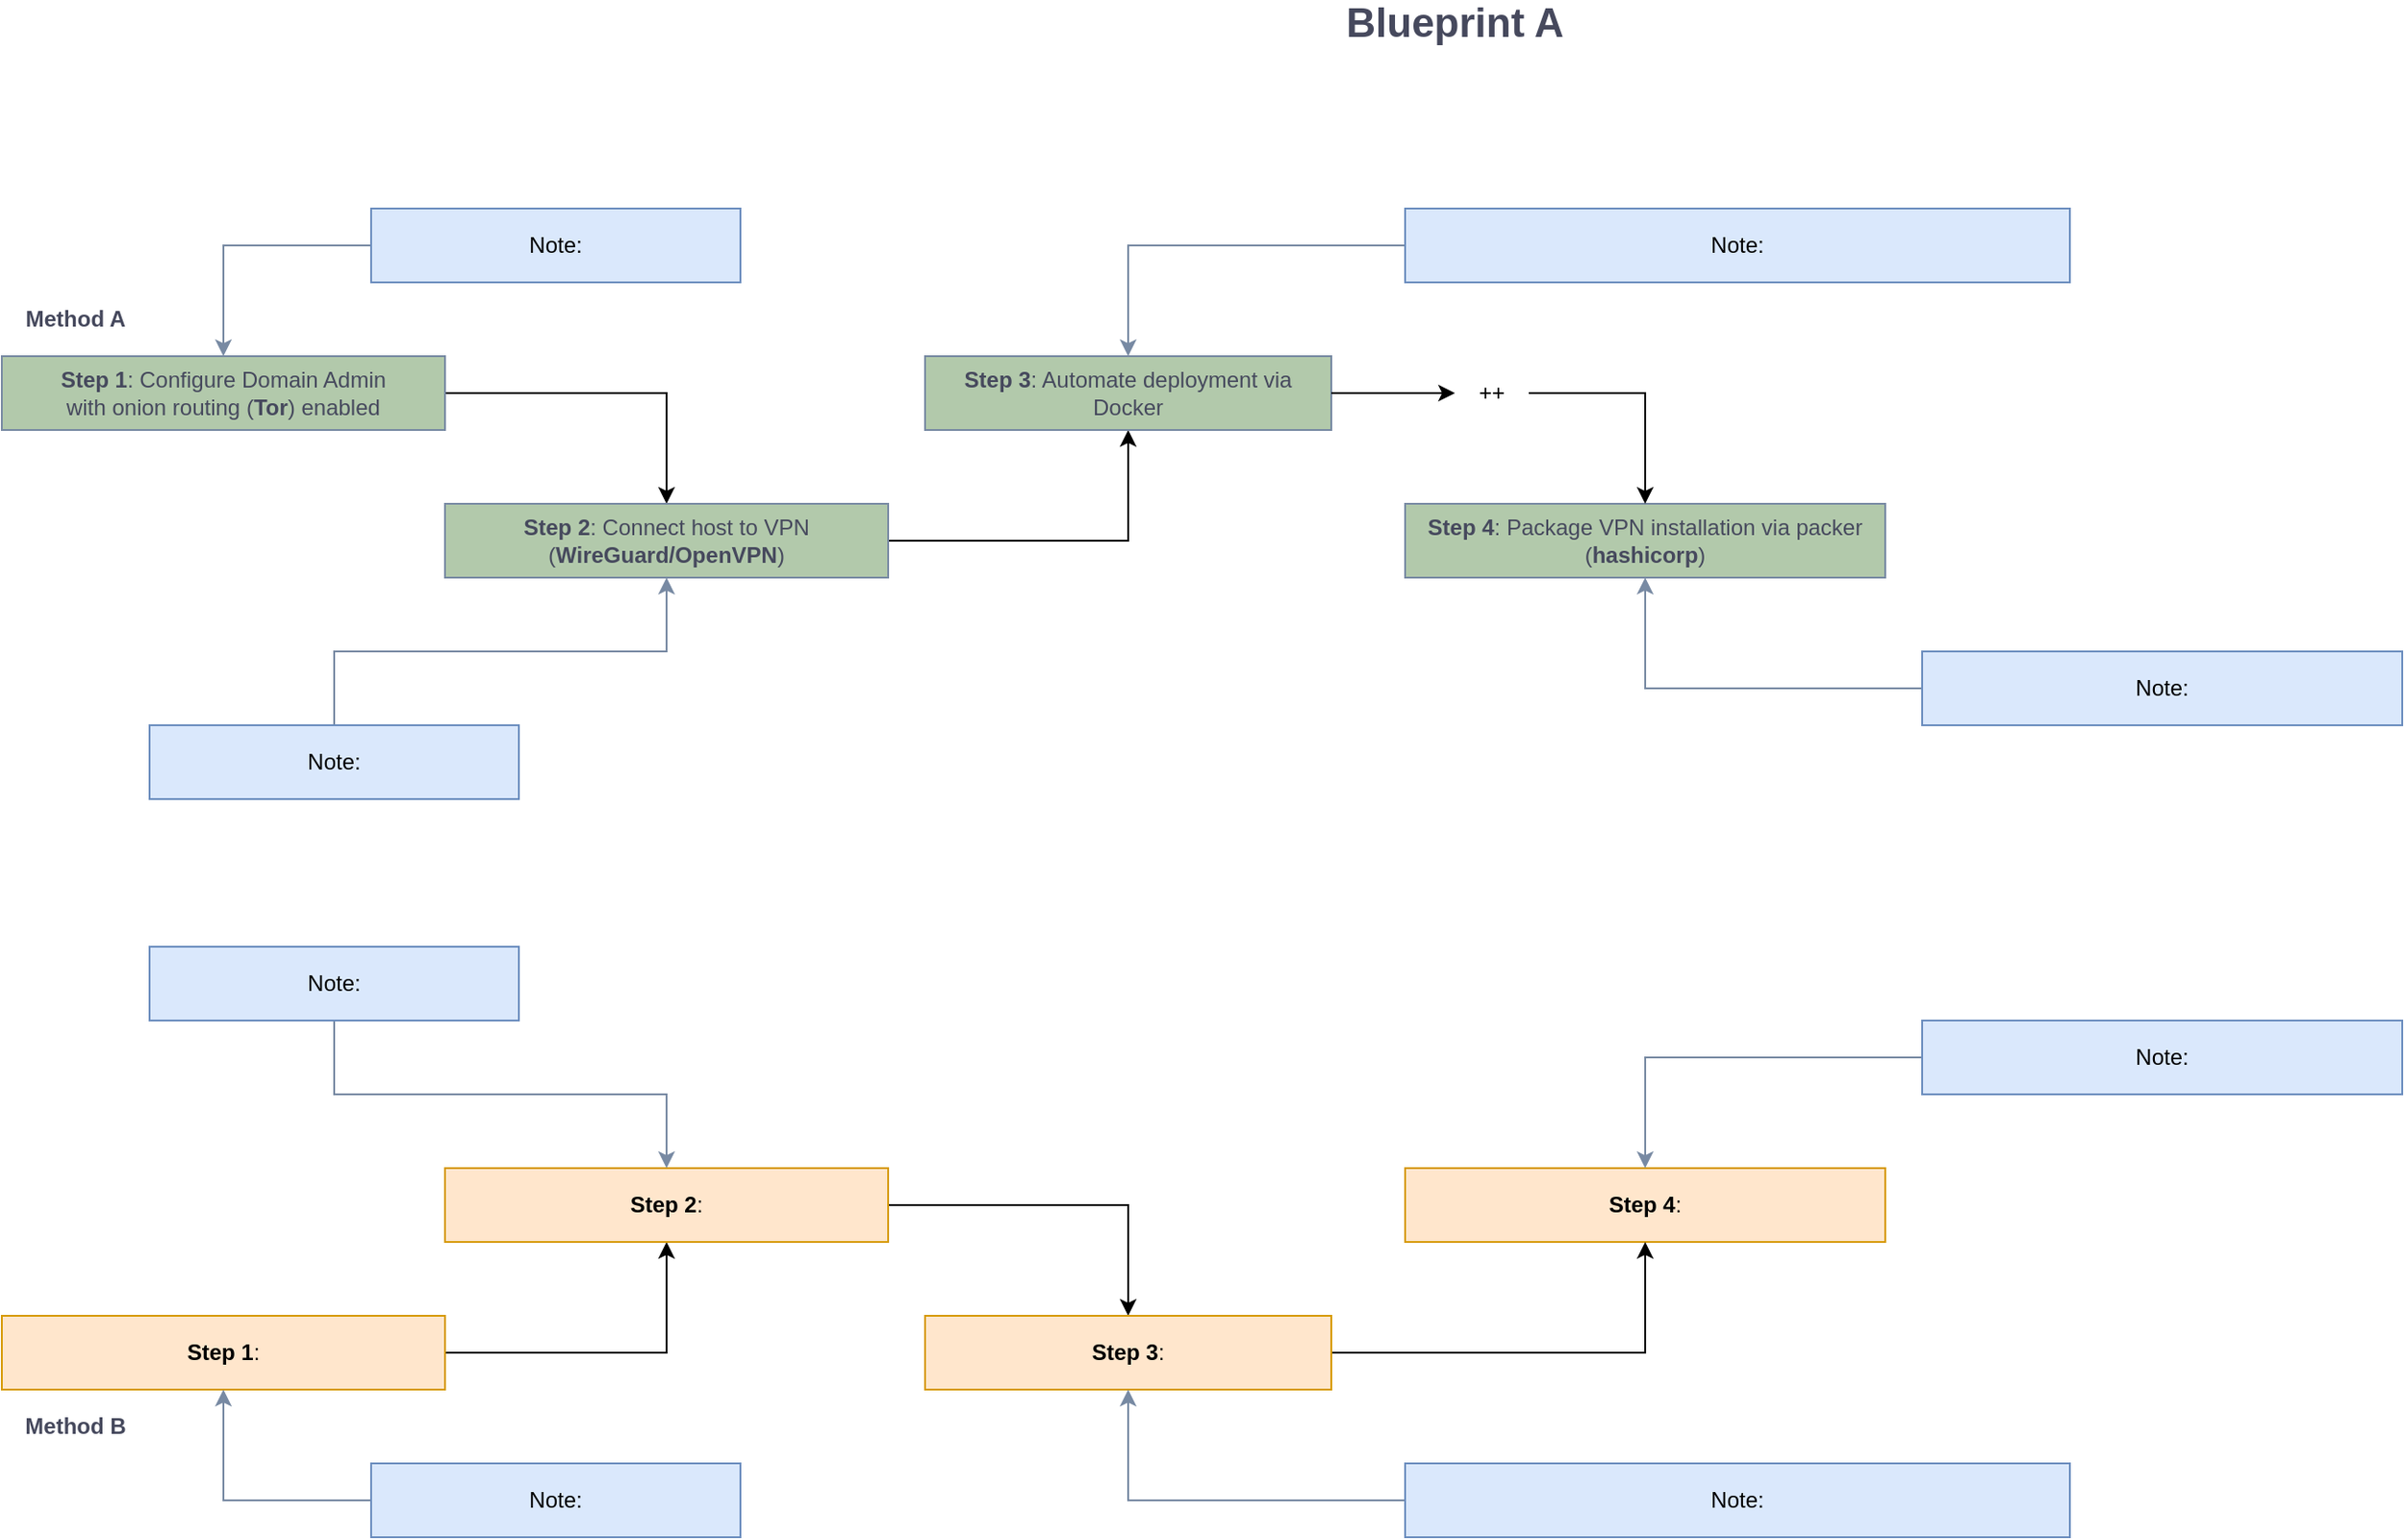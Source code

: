 <mxfile version="14.4.8" type="github">
  <diagram id="C5RBs43oDa-KdzZeNtuy" name="Page-1">
    <mxGraphModel dx="1717" dy="982" grid="1" gridSize="10" guides="1" tooltips="1" connect="1" arrows="1" fold="1" page="1" pageScale="1" pageWidth="1654" pageHeight="1169" math="0" shadow="0">
      <root>
        <mxCell id="WIyWlLk6GJQsqaUBKTNV-0" />
        <mxCell id="WIyWlLk6GJQsqaUBKTNV-1" parent="WIyWlLk6GJQsqaUBKTNV-0" />
        <mxCell id="1dI4HZFnmqrguRHLOIFw-21" style="edgeStyle=orthogonalEdgeStyle;rounded=0;sketch=0;orthogonalLoop=1;jettySize=auto;html=1;exitX=1;exitY=0.5;exitDx=0;exitDy=0;endArrow=classic;endFill=1;endSize=6;fontSize=12;fontColor=#46495D;" parent="WIyWlLk6GJQsqaUBKTNV-1" source="WIyWlLk6GJQsqaUBKTNV-3" target="1dI4HZFnmqrguRHLOIFw-9" edge="1">
          <mxGeometry relative="1" as="geometry" />
        </mxCell>
        <mxCell id="WIyWlLk6GJQsqaUBKTNV-3" value="&lt;div&gt;&lt;b&gt;Step 1&lt;/b&gt;: Configure Domain Admin&lt;/div&gt;&lt;div&gt;with onion routing (&lt;b&gt;Tor&lt;/b&gt;) enabled&lt;/div&gt;" style="whiteSpace=wrap;html=1;fontSize=12;glass=0;strokeWidth=1;shadow=0;fillColor=#B2C9AB;strokeColor=#788AA3;fontColor=#46495D;" parent="WIyWlLk6GJQsqaUBKTNV-1" vertex="1">
          <mxGeometry x="40" y="240" width="240" height="40" as="geometry" />
        </mxCell>
        <mxCell id="WIyWlLk6GJQsqaUBKTNV-11" value="&lt;b&gt;Step 4&lt;/b&gt;: Package VPN installation via packer (&lt;b&gt;hashicorp&lt;/b&gt;)" style="whiteSpace=wrap;html=1;fontSize=12;glass=0;strokeWidth=1;shadow=0;fillColor=#B2C9AB;strokeColor=#788AA3;fontColor=#46495D;" parent="WIyWlLk6GJQsqaUBKTNV-1" vertex="1">
          <mxGeometry x="800" y="320" width="260" height="40" as="geometry" />
        </mxCell>
        <mxCell id="1dI4HZFnmqrguRHLOIFw-1" value="Blueprint A" style="text;html=1;strokeColor=none;fillColor=none;align=center;verticalAlign=middle;whiteSpace=wrap;rounded=0;sketch=0;fontColor=#46495D;fontStyle=1;fontSize=22;" parent="WIyWlLk6GJQsqaUBKTNV-1" vertex="1">
          <mxGeometry x="587" y="50" width="480" height="20" as="geometry" />
        </mxCell>
        <mxCell id="1dI4HZFnmqrguRHLOIFw-22" style="edgeStyle=orthogonalEdgeStyle;rounded=0;sketch=0;orthogonalLoop=1;jettySize=auto;html=1;exitX=1;exitY=0.5;exitDx=0;exitDy=0;endArrow=classic;endFill=1;endSize=6;fontSize=12;fontColor=#46495D;" parent="WIyWlLk6GJQsqaUBKTNV-1" source="1dI4HZFnmqrguRHLOIFw-9" target="1dI4HZFnmqrguRHLOIFw-18" edge="1">
          <mxGeometry relative="1" as="geometry" />
        </mxCell>
        <mxCell id="1dI4HZFnmqrguRHLOIFw-9" value="&lt;b&gt;Step 2&lt;/b&gt;: Connect host to VPN (&lt;b&gt;WireGuard/OpenVPN&lt;/b&gt;)" style="rounded=0;whiteSpace=wrap;html=1;sketch=0;strokeColor=#788AA3;fillColor=#B2C9AB;fontSize=12;fontColor=#46495D;" parent="WIyWlLk6GJQsqaUBKTNV-1" vertex="1">
          <mxGeometry x="280" y="320" width="240" height="40" as="geometry" />
        </mxCell>
        <mxCell id="1dI4HZFnmqrguRHLOIFw-23" style="edgeStyle=orthogonalEdgeStyle;rounded=0;sketch=0;orthogonalLoop=1;jettySize=auto;html=1;exitX=1;exitY=0.5;exitDx=0;exitDy=0;endArrow=classic;endFill=1;endSize=6;fontSize=12;fontColor=#46495D;" parent="WIyWlLk6GJQsqaUBKTNV-1" source="M6YYphjlALdGDyQYb4H6-11" target="WIyWlLk6GJQsqaUBKTNV-11" edge="1">
          <mxGeometry relative="1" as="geometry" />
        </mxCell>
        <mxCell id="1dI4HZFnmqrguRHLOIFw-18" value="&lt;font face=&quot;Helvetica&quot;&gt;&lt;b&gt;Step 3&lt;/b&gt;: Automate deployment via Docker&lt;/font&gt;" style="rounded=0;whiteSpace=wrap;html=1;sketch=0;strokeColor=#788AA3;fillColor=#B2C9AB;fontSize=12;fontColor=#46495D;" parent="WIyWlLk6GJQsqaUBKTNV-1" vertex="1">
          <mxGeometry x="540" y="240" width="220" height="40" as="geometry" />
        </mxCell>
        <mxCell id="1dI4HZFnmqrguRHLOIFw-41" value="&lt;b&gt;Method A &lt;/b&gt;" style="text;html=1;strokeColor=none;fillColor=none;align=center;verticalAlign=middle;whiteSpace=wrap;rounded=0;sketch=0;fontColor=#46495D;" parent="WIyWlLk6GJQsqaUBKTNV-1" vertex="1">
          <mxGeometry x="40" y="210" width="80" height="20" as="geometry" />
        </mxCell>
        <mxCell id="M6YYphjlALdGDyQYb4H6-1" style="edgeStyle=orthogonalEdgeStyle;rounded=0;orthogonalLoop=1;jettySize=auto;html=1;exitX=0;exitY=0.5;exitDx=0;exitDy=0;strokeColor=#788aa3;" parent="WIyWlLk6GJQsqaUBKTNV-1" source="1dI4HZFnmqrguRHLOIFw-45" target="WIyWlLk6GJQsqaUBKTNV-3" edge="1">
          <mxGeometry relative="1" as="geometry" />
        </mxCell>
        <mxCell id="1dI4HZFnmqrguRHLOIFw-45" value="Note:" style="whiteSpace=wrap;html=1;fontSize=12;glass=0;strokeWidth=1;shadow=0;fillColor=#dae8fc;strokeColor=#6c8ebf;" parent="WIyWlLk6GJQsqaUBKTNV-1" vertex="1">
          <mxGeometry x="240" y="160" width="200" height="40" as="geometry" />
        </mxCell>
        <mxCell id="1dI4HZFnmqrguRHLOIFw-48" style="edgeStyle=orthogonalEdgeStyle;rounded=0;sketch=0;orthogonalLoop=1;jettySize=auto;html=1;strokeColor=#788AA3;fillColor=#B2C9AB;fontColor=#46495D;" parent="WIyWlLk6GJQsqaUBKTNV-1" source="1dI4HZFnmqrguRHLOIFw-47" target="1dI4HZFnmqrguRHLOIFw-9" edge="1">
          <mxGeometry relative="1" as="geometry" />
        </mxCell>
        <mxCell id="1dI4HZFnmqrguRHLOIFw-47" value="Note:" style="rounded=0;whiteSpace=wrap;html=1;sketch=0;strokeColor=#6c8ebf;fillColor=#dae8fc;fontSize=12;" parent="WIyWlLk6GJQsqaUBKTNV-1" vertex="1">
          <mxGeometry x="120" y="440" width="200" height="40" as="geometry" />
        </mxCell>
        <mxCell id="1dI4HZFnmqrguRHLOIFw-50" style="edgeStyle=orthogonalEdgeStyle;rounded=0;sketch=0;orthogonalLoop=1;jettySize=auto;html=1;fillColor=#B2C9AB;fontColor=#46495D;strokeColor=#788AA3;" parent="WIyWlLk6GJQsqaUBKTNV-1" source="1dI4HZFnmqrguRHLOIFw-49" target="1dI4HZFnmqrguRHLOIFw-18" edge="1">
          <mxGeometry relative="1" as="geometry" />
        </mxCell>
        <mxCell id="1dI4HZFnmqrguRHLOIFw-49" value="Note:" style="rounded=0;whiteSpace=wrap;html=1;sketch=0;strokeColor=#6c8ebf;fillColor=#dae8fc;fontSize=12;" parent="WIyWlLk6GJQsqaUBKTNV-1" vertex="1">
          <mxGeometry x="800" y="160" width="360" height="40" as="geometry" />
        </mxCell>
        <mxCell id="1dI4HZFnmqrguRHLOIFw-52" style="edgeStyle=orthogonalEdgeStyle;rounded=0;sketch=0;orthogonalLoop=1;jettySize=auto;html=1;strokeColor=#788AA3;fillColor=#B2C9AB;fontColor=#46495D;" parent="WIyWlLk6GJQsqaUBKTNV-1" source="1dI4HZFnmqrguRHLOIFw-51" target="WIyWlLk6GJQsqaUBKTNV-11" edge="1">
          <mxGeometry relative="1" as="geometry" />
        </mxCell>
        <mxCell id="1dI4HZFnmqrguRHLOIFw-51" value="Note:" style="whiteSpace=wrap;html=1;fontSize=12;glass=0;strokeWidth=1;shadow=0;fillColor=#dae8fc;strokeColor=#6c8ebf;" parent="WIyWlLk6GJQsqaUBKTNV-1" vertex="1">
          <mxGeometry x="1080" y="400" width="260" height="40" as="geometry" />
        </mxCell>
        <mxCell id="M6YYphjlALdGDyQYb4H6-0" style="edgeStyle=orthogonalEdgeStyle;rounded=0;orthogonalLoop=1;jettySize=auto;html=1;exitX=1;exitY=0.5;exitDx=0;exitDy=0;" parent="WIyWlLk6GJQsqaUBKTNV-1" source="1dI4HZFnmqrguRHLOIFw-55" target="1dI4HZFnmqrguRHLOIFw-58" edge="1">
          <mxGeometry relative="1" as="geometry" />
        </mxCell>
        <mxCell id="1dI4HZFnmqrguRHLOIFw-55" value="&lt;b&gt;Step 1&lt;/b&gt;:" style="whiteSpace=wrap;html=1;fontSize=12;glass=0;strokeWidth=1;shadow=0;fillColor=#ffe6cc;strokeColor=#d79b00;" parent="WIyWlLk6GJQsqaUBKTNV-1" vertex="1">
          <mxGeometry x="40" y="760" width="240" height="40" as="geometry" />
        </mxCell>
        <mxCell id="1dI4HZFnmqrguRHLOIFw-56" value="&lt;b&gt;Step 4&lt;/b&gt;:" style="whiteSpace=wrap;html=1;fontSize=12;glass=0;strokeWidth=1;shadow=0;fillColor=#ffe6cc;strokeColor=#d79b00;" parent="WIyWlLk6GJQsqaUBKTNV-1" vertex="1">
          <mxGeometry x="800" y="680" width="260" height="40" as="geometry" />
        </mxCell>
        <mxCell id="1dI4HZFnmqrguRHLOIFw-57" style="edgeStyle=orthogonalEdgeStyle;rounded=0;sketch=0;orthogonalLoop=1;jettySize=auto;html=1;exitX=1;exitY=0.5;exitDx=0;exitDy=0;endArrow=classic;endFill=1;endSize=6;fontSize=12;fontColor=#46495D;" parent="WIyWlLk6GJQsqaUBKTNV-1" source="1dI4HZFnmqrguRHLOIFw-58" target="1dI4HZFnmqrguRHLOIFw-60" edge="1">
          <mxGeometry relative="1" as="geometry" />
        </mxCell>
        <mxCell id="1dI4HZFnmqrguRHLOIFw-58" value="&lt;b&gt;Step 2&lt;/b&gt;:" style="rounded=0;whiteSpace=wrap;html=1;sketch=0;strokeColor=#d79b00;fillColor=#ffe6cc;fontSize=12;" parent="WIyWlLk6GJQsqaUBKTNV-1" vertex="1">
          <mxGeometry x="280" y="680" width="240" height="40" as="geometry" />
        </mxCell>
        <mxCell id="M6YYphjlALdGDyQYb4H6-3" style="edgeStyle=orthogonalEdgeStyle;rounded=0;orthogonalLoop=1;jettySize=auto;html=1;exitX=1;exitY=0.5;exitDx=0;exitDy=0;entryX=0.5;entryY=1;entryDx=0;entryDy=0;" parent="WIyWlLk6GJQsqaUBKTNV-1" source="1dI4HZFnmqrguRHLOIFw-60" target="1dI4HZFnmqrguRHLOIFw-56" edge="1">
          <mxGeometry relative="1" as="geometry" />
        </mxCell>
        <mxCell id="1dI4HZFnmqrguRHLOIFw-60" value="&lt;b&gt;Step 3&lt;/b&gt;:" style="rounded=0;whiteSpace=wrap;html=1;sketch=0;strokeColor=#d79b00;fillColor=#ffe6cc;fontSize=12;" parent="WIyWlLk6GJQsqaUBKTNV-1" vertex="1">
          <mxGeometry x="540" y="760" width="220" height="40" as="geometry" />
        </mxCell>
        <mxCell id="1dI4HZFnmqrguRHLOIFw-61" value="&lt;b&gt;Method B &lt;/b&gt;" style="text;html=1;strokeColor=none;fillColor=none;align=center;verticalAlign=middle;whiteSpace=wrap;rounded=0;sketch=0;fontColor=#46495D;" parent="WIyWlLk6GJQsqaUBKTNV-1" vertex="1">
          <mxGeometry x="40" y="810" width="80" height="20" as="geometry" />
        </mxCell>
        <mxCell id="M6YYphjlALdGDyQYb4H6-8" style="edgeStyle=orthogonalEdgeStyle;rounded=0;orthogonalLoop=1;jettySize=auto;html=1;exitX=0.5;exitY=1;exitDx=0;exitDy=0;entryX=0.5;entryY=0;entryDx=0;entryDy=0;strokeColor=#788AA3;" parent="WIyWlLk6GJQsqaUBKTNV-1" source="1dI4HZFnmqrguRHLOIFw-62" target="1dI4HZFnmqrguRHLOIFw-58" edge="1">
          <mxGeometry relative="1" as="geometry" />
        </mxCell>
        <mxCell id="1dI4HZFnmqrguRHLOIFw-62" value="Note:" style="whiteSpace=wrap;html=1;fontSize=12;glass=0;strokeWidth=1;shadow=0;fillColor=#dae8fc;strokeColor=#6c8ebf;" parent="WIyWlLk6GJQsqaUBKTNV-1" vertex="1">
          <mxGeometry x="120" y="560" width="200" height="40" as="geometry" />
        </mxCell>
        <mxCell id="M6YYphjlALdGDyQYb4H6-7" style="edgeStyle=orthogonalEdgeStyle;rounded=0;orthogonalLoop=1;jettySize=auto;html=1;exitX=0;exitY=0.5;exitDx=0;exitDy=0;strokeColor=#788AA3;" parent="WIyWlLk6GJQsqaUBKTNV-1" source="1dI4HZFnmqrguRHLOIFw-64" target="1dI4HZFnmqrguRHLOIFw-55" edge="1">
          <mxGeometry relative="1" as="geometry" />
        </mxCell>
        <mxCell id="1dI4HZFnmqrguRHLOIFw-64" value="Note:" style="rounded=0;whiteSpace=wrap;html=1;sketch=0;strokeColor=#6c8ebf;fillColor=#dae8fc;fontSize=12;" parent="WIyWlLk6GJQsqaUBKTNV-1" vertex="1">
          <mxGeometry x="240" y="840" width="200" height="40" as="geometry" />
        </mxCell>
        <mxCell id="M6YYphjlALdGDyQYb4H6-9" style="edgeStyle=orthogonalEdgeStyle;rounded=0;orthogonalLoop=1;jettySize=auto;html=1;exitX=0;exitY=0.5;exitDx=0;exitDy=0;entryX=0.5;entryY=1;entryDx=0;entryDy=0;strokeColor=#788AA3;" parent="WIyWlLk6GJQsqaUBKTNV-1" source="1dI4HZFnmqrguRHLOIFw-66" target="1dI4HZFnmqrguRHLOIFw-60" edge="1">
          <mxGeometry relative="1" as="geometry" />
        </mxCell>
        <mxCell id="1dI4HZFnmqrguRHLOIFw-66" value="Note:" style="rounded=0;whiteSpace=wrap;html=1;sketch=0;strokeColor=#6c8ebf;fillColor=#dae8fc;fontSize=12;" parent="WIyWlLk6GJQsqaUBKTNV-1" vertex="1">
          <mxGeometry x="800" y="840" width="360" height="40" as="geometry" />
        </mxCell>
        <mxCell id="M6YYphjlALdGDyQYb4H6-10" style="edgeStyle=orthogonalEdgeStyle;rounded=0;orthogonalLoop=1;jettySize=auto;html=1;entryX=0.5;entryY=0;entryDx=0;entryDy=0;strokeColor=#788AA3;" parent="WIyWlLk6GJQsqaUBKTNV-1" source="1dI4HZFnmqrguRHLOIFw-68" target="1dI4HZFnmqrguRHLOIFw-56" edge="1">
          <mxGeometry relative="1" as="geometry" />
        </mxCell>
        <mxCell id="1dI4HZFnmqrguRHLOIFw-68" value="Note:" style="whiteSpace=wrap;html=1;fontSize=12;glass=0;strokeWidth=1;shadow=0;fillColor=#dae8fc;strokeColor=#6c8ebf;" parent="WIyWlLk6GJQsqaUBKTNV-1" vertex="1">
          <mxGeometry x="1080" y="600" width="260" height="40" as="geometry" />
        </mxCell>
        <mxCell id="M6YYphjlALdGDyQYb4H6-11" value="++" style="text;html=1;strokeColor=none;fillColor=none;align=center;verticalAlign=middle;whiteSpace=wrap;rounded=0;" parent="WIyWlLk6GJQsqaUBKTNV-1" vertex="1">
          <mxGeometry x="827" y="250" width="40" height="20" as="geometry" />
        </mxCell>
        <mxCell id="M6YYphjlALdGDyQYb4H6-15" style="edgeStyle=orthogonalEdgeStyle;rounded=0;sketch=0;orthogonalLoop=1;jettySize=auto;html=1;exitX=1;exitY=0.5;exitDx=0;exitDy=0;endArrow=classic;endFill=1;endSize=6;fontSize=12;fontColor=#46495D;" parent="WIyWlLk6GJQsqaUBKTNV-1" source="1dI4HZFnmqrguRHLOIFw-18" target="M6YYphjlALdGDyQYb4H6-11" edge="1">
          <mxGeometry relative="1" as="geometry">
            <mxPoint x="760" y="260" as="sourcePoint" />
            <mxPoint x="930" y="320" as="targetPoint" />
          </mxGeometry>
        </mxCell>
      </root>
    </mxGraphModel>
  </diagram>
</mxfile>

